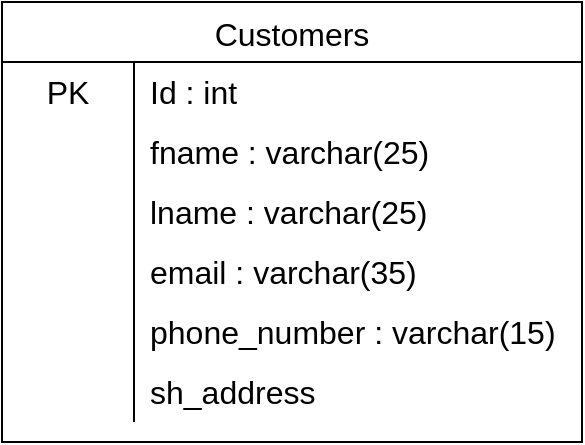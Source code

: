 <mxfile version="24.2.5" type="github">
  <diagram name="Page-1" id="OoUfPct_ILkR5igyJBoK">
    <mxGraphModel dx="483" dy="525" grid="1" gridSize="10" guides="1" tooltips="1" connect="1" arrows="1" fold="1" page="1" pageScale="1" pageWidth="850" pageHeight="1100" math="0" shadow="0">
      <root>
        <mxCell id="0" />
        <mxCell id="1" parent="0" />
        <mxCell id="T6lfcUA1yganE6ZtwO10-1" value="Customers" style="shape=table;startSize=30;container=1;collapsible=0;childLayout=tableLayout;fixedRows=1;rowLines=0;fontStyle=0;strokeColor=default;fontSize=16;" vertex="1" parent="1">
          <mxGeometry x="40" y="40" width="290" height="220" as="geometry" />
        </mxCell>
        <mxCell id="T6lfcUA1yganE6ZtwO10-2" value="" style="shape=tableRow;horizontal=0;startSize=0;swimlaneHead=0;swimlaneBody=0;top=0;left=0;bottom=0;right=0;collapsible=0;dropTarget=0;fillColor=none;points=[[0,0.5],[1,0.5]];portConstraint=eastwest;strokeColor=inherit;fontSize=16;" vertex="1" parent="T6lfcUA1yganE6ZtwO10-1">
          <mxGeometry y="30" width="290" height="30" as="geometry" />
        </mxCell>
        <mxCell id="T6lfcUA1yganE6ZtwO10-3" value="PK" style="shape=partialRectangle;html=1;whiteSpace=wrap;connectable=0;fillColor=none;top=0;left=0;bottom=0;right=0;overflow=hidden;pointerEvents=1;strokeColor=inherit;fontSize=16;" vertex="1" parent="T6lfcUA1yganE6ZtwO10-2">
          <mxGeometry width="66" height="30" as="geometry">
            <mxRectangle width="66" height="30" as="alternateBounds" />
          </mxGeometry>
        </mxCell>
        <mxCell id="T6lfcUA1yganE6ZtwO10-4" value="Id : int" style="shape=partialRectangle;html=1;whiteSpace=wrap;connectable=0;fillColor=none;top=0;left=0;bottom=0;right=0;align=left;spacingLeft=6;overflow=hidden;strokeColor=inherit;fontSize=16;" vertex="1" parent="T6lfcUA1yganE6ZtwO10-2">
          <mxGeometry x="66" width="224" height="30" as="geometry">
            <mxRectangle width="224" height="30" as="alternateBounds" />
          </mxGeometry>
        </mxCell>
        <mxCell id="T6lfcUA1yganE6ZtwO10-5" value="" style="shape=tableRow;horizontal=0;startSize=0;swimlaneHead=0;swimlaneBody=0;top=0;left=0;bottom=0;right=0;collapsible=0;dropTarget=0;fillColor=none;points=[[0,0.5],[1,0.5]];portConstraint=eastwest;strokeColor=inherit;fontSize=16;" vertex="1" parent="T6lfcUA1yganE6ZtwO10-1">
          <mxGeometry y="60" width="290" height="30" as="geometry" />
        </mxCell>
        <mxCell id="T6lfcUA1yganE6ZtwO10-6" value="" style="shape=partialRectangle;html=1;whiteSpace=wrap;connectable=0;fillColor=none;top=0;left=0;bottom=0;right=0;overflow=hidden;strokeColor=inherit;fontSize=16;" vertex="1" parent="T6lfcUA1yganE6ZtwO10-5">
          <mxGeometry width="66" height="30" as="geometry">
            <mxRectangle width="66" height="30" as="alternateBounds" />
          </mxGeometry>
        </mxCell>
        <mxCell id="T6lfcUA1yganE6ZtwO10-7" value="fname : varchar(25)" style="shape=partialRectangle;html=1;whiteSpace=wrap;connectable=0;fillColor=none;top=0;left=0;bottom=0;right=0;align=left;spacingLeft=6;overflow=hidden;strokeColor=inherit;fontSize=16;" vertex="1" parent="T6lfcUA1yganE6ZtwO10-5">
          <mxGeometry x="66" width="224" height="30" as="geometry">
            <mxRectangle width="224" height="30" as="alternateBounds" />
          </mxGeometry>
        </mxCell>
        <mxCell id="T6lfcUA1yganE6ZtwO10-8" value="" style="shape=tableRow;horizontal=0;startSize=0;swimlaneHead=0;swimlaneBody=0;top=0;left=0;bottom=0;right=0;collapsible=0;dropTarget=0;fillColor=none;points=[[0,0.5],[1,0.5]];portConstraint=eastwest;strokeColor=inherit;fontSize=16;" vertex="1" parent="T6lfcUA1yganE6ZtwO10-1">
          <mxGeometry y="90" width="290" height="30" as="geometry" />
        </mxCell>
        <mxCell id="T6lfcUA1yganE6ZtwO10-9" value="" style="shape=partialRectangle;html=1;whiteSpace=wrap;connectable=0;fillColor=none;top=0;left=0;bottom=0;right=0;overflow=hidden;strokeColor=inherit;fontSize=16;" vertex="1" parent="T6lfcUA1yganE6ZtwO10-8">
          <mxGeometry width="66" height="30" as="geometry">
            <mxRectangle width="66" height="30" as="alternateBounds" />
          </mxGeometry>
        </mxCell>
        <mxCell id="T6lfcUA1yganE6ZtwO10-10" value="lname : varchar(25)" style="shape=partialRectangle;html=1;whiteSpace=wrap;connectable=0;fillColor=none;top=0;left=0;bottom=0;right=0;align=left;spacingLeft=6;overflow=hidden;strokeColor=inherit;fontSize=16;" vertex="1" parent="T6lfcUA1yganE6ZtwO10-8">
          <mxGeometry x="66" width="224" height="30" as="geometry">
            <mxRectangle width="224" height="30" as="alternateBounds" />
          </mxGeometry>
        </mxCell>
        <mxCell id="T6lfcUA1yganE6ZtwO10-11" value="" style="shape=tableRow;horizontal=0;startSize=0;swimlaneHead=0;swimlaneBody=0;top=0;left=0;bottom=0;right=0;collapsible=0;dropTarget=0;fillColor=none;points=[[0,0.5],[1,0.5]];portConstraint=eastwest;strokeColor=inherit;fontSize=16;" vertex="1" parent="T6lfcUA1yganE6ZtwO10-1">
          <mxGeometry y="120" width="290" height="30" as="geometry" />
        </mxCell>
        <mxCell id="T6lfcUA1yganE6ZtwO10-12" value="" style="shape=partialRectangle;html=1;whiteSpace=wrap;connectable=0;fillColor=none;top=0;left=0;bottom=0;right=0;overflow=hidden;strokeColor=inherit;fontSize=16;" vertex="1" parent="T6lfcUA1yganE6ZtwO10-11">
          <mxGeometry width="66" height="30" as="geometry">
            <mxRectangle width="66" height="30" as="alternateBounds" />
          </mxGeometry>
        </mxCell>
        <mxCell id="T6lfcUA1yganE6ZtwO10-13" value="email : varchar(35)" style="shape=partialRectangle;html=1;whiteSpace=wrap;connectable=0;fillColor=none;top=0;left=0;bottom=0;right=0;align=left;spacingLeft=6;overflow=hidden;strokeColor=inherit;fontSize=16;" vertex="1" parent="T6lfcUA1yganE6ZtwO10-11">
          <mxGeometry x="66" width="224" height="30" as="geometry">
            <mxRectangle width="224" height="30" as="alternateBounds" />
          </mxGeometry>
        </mxCell>
        <mxCell id="T6lfcUA1yganE6ZtwO10-14" value="" style="shape=tableRow;horizontal=0;startSize=0;swimlaneHead=0;swimlaneBody=0;top=0;left=0;bottom=0;right=0;collapsible=0;dropTarget=0;fillColor=none;points=[[0,0.5],[1,0.5]];portConstraint=eastwest;strokeColor=inherit;fontSize=16;" vertex="1" parent="T6lfcUA1yganE6ZtwO10-1">
          <mxGeometry y="150" width="290" height="30" as="geometry" />
        </mxCell>
        <mxCell id="T6lfcUA1yganE6ZtwO10-15" value="" style="shape=partialRectangle;html=1;whiteSpace=wrap;connectable=0;fillColor=none;top=0;left=0;bottom=0;right=0;overflow=hidden;strokeColor=inherit;fontSize=16;" vertex="1" parent="T6lfcUA1yganE6ZtwO10-14">
          <mxGeometry width="66" height="30" as="geometry">
            <mxRectangle width="66" height="30" as="alternateBounds" />
          </mxGeometry>
        </mxCell>
        <mxCell id="T6lfcUA1yganE6ZtwO10-16" value="phone_number : varchar(15)" style="shape=partialRectangle;html=1;whiteSpace=wrap;connectable=0;fillColor=none;top=0;left=0;bottom=0;right=0;align=left;spacingLeft=6;overflow=hidden;strokeColor=inherit;fontSize=16;" vertex="1" parent="T6lfcUA1yganE6ZtwO10-14">
          <mxGeometry x="66" width="224" height="30" as="geometry">
            <mxRectangle width="224" height="30" as="alternateBounds" />
          </mxGeometry>
        </mxCell>
        <mxCell id="T6lfcUA1yganE6ZtwO10-17" value="" style="shape=tableRow;horizontal=0;startSize=0;swimlaneHead=0;swimlaneBody=0;top=0;left=0;bottom=0;right=0;collapsible=0;dropTarget=0;fillColor=none;points=[[0,0.5],[1,0.5]];portConstraint=eastwest;strokeColor=inherit;fontSize=16;" vertex="1" parent="T6lfcUA1yganE6ZtwO10-1">
          <mxGeometry y="180" width="290" height="30" as="geometry" />
        </mxCell>
        <mxCell id="T6lfcUA1yganE6ZtwO10-18" value="" style="shape=partialRectangle;html=1;whiteSpace=wrap;connectable=0;fillColor=none;top=0;left=0;bottom=0;right=0;overflow=hidden;strokeColor=inherit;fontSize=16;" vertex="1" parent="T6lfcUA1yganE6ZtwO10-17">
          <mxGeometry width="66" height="30" as="geometry">
            <mxRectangle width="66" height="30" as="alternateBounds" />
          </mxGeometry>
        </mxCell>
        <mxCell id="T6lfcUA1yganE6ZtwO10-19" value="sh_address" style="shape=partialRectangle;html=1;whiteSpace=wrap;connectable=0;fillColor=none;top=0;left=0;bottom=0;right=0;align=left;spacingLeft=6;overflow=hidden;strokeColor=inherit;fontSize=16;" vertex="1" parent="T6lfcUA1yganE6ZtwO10-17">
          <mxGeometry x="66" width="224" height="30" as="geometry">
            <mxRectangle width="224" height="30" as="alternateBounds" />
          </mxGeometry>
        </mxCell>
      </root>
    </mxGraphModel>
  </diagram>
</mxfile>
